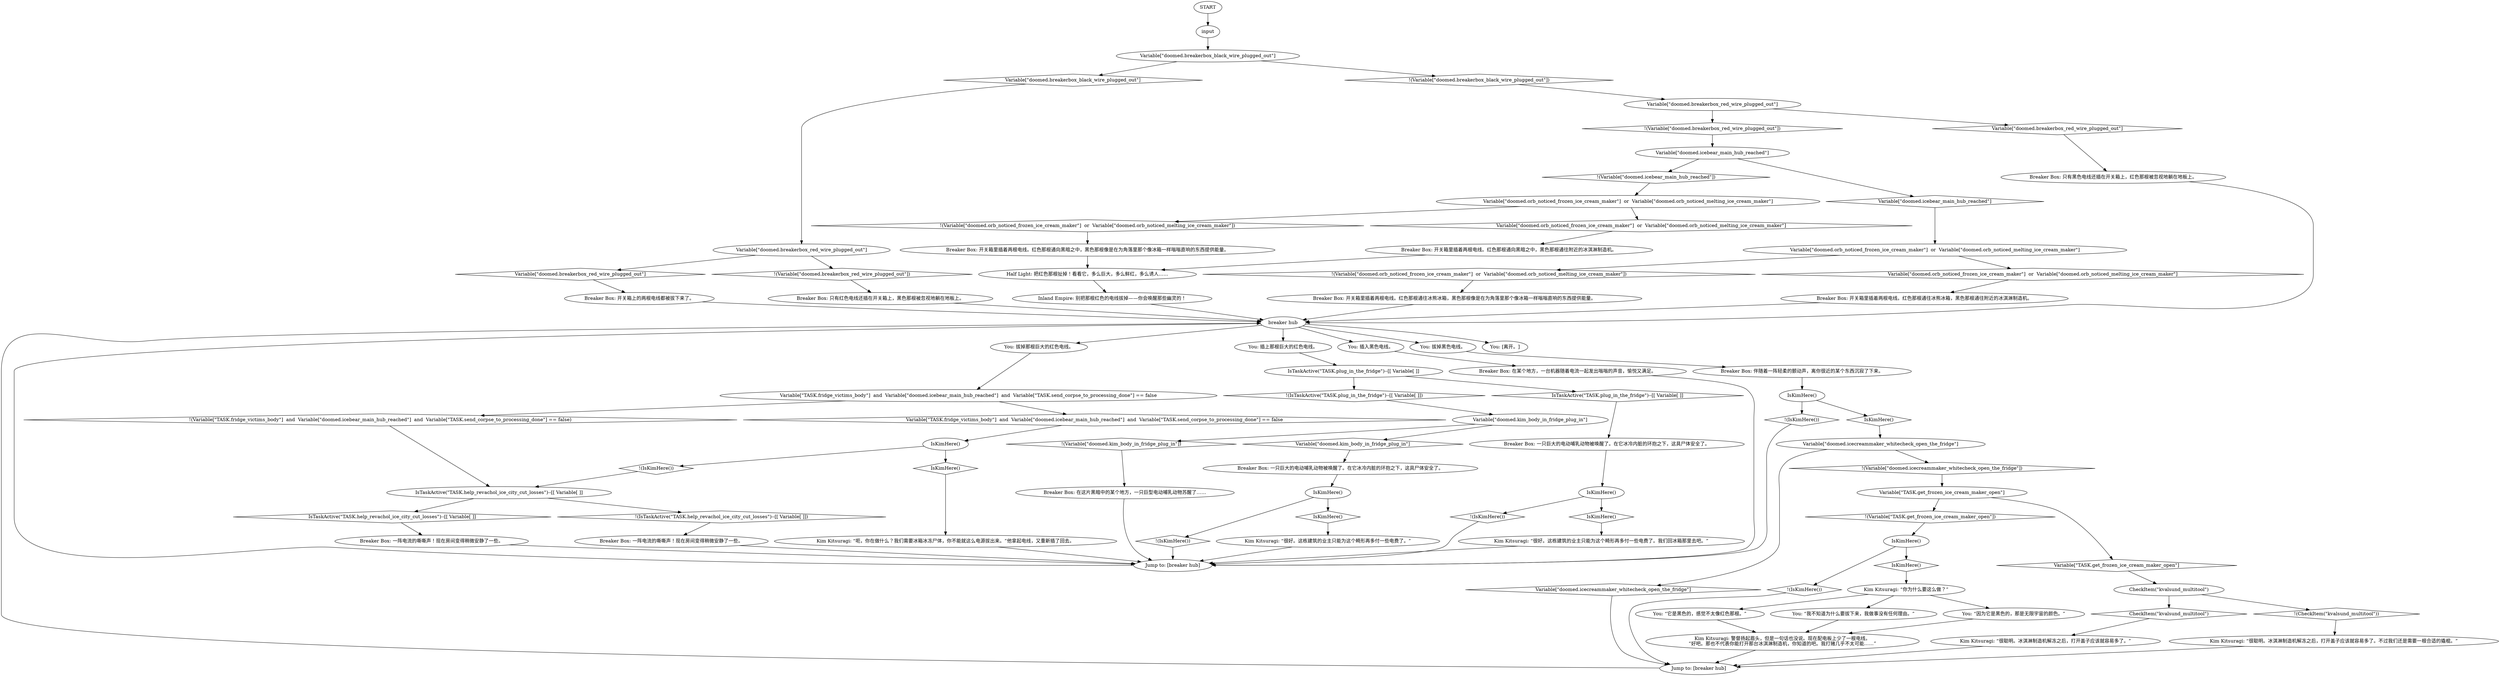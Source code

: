 # DOOMED / BREAKER BOX
# Doomed cellar, breaker box. DONE. 
#
#Get task finished for locate a fridge if you need to plug the fridge back in.
# ==================================================
digraph G {
	  0 [label="START"];
	  1 [label="input"];
	  2 [label="Jump to: [breaker hub]"];
	  3 [label="IsKimHere()"];
	  4 [label="IsKimHere()", shape=diamond];
	  5 [label="!(IsKimHere())", shape=diamond];
	  6 [label="Variable[\"doomed.breakerbox_black_wire_plugged_out\"]"];
	  7 [label="Variable[\"doomed.breakerbox_black_wire_plugged_out\"]", shape=diamond];
	  8 [label="!(Variable[\"doomed.breakerbox_black_wire_plugged_out\"])", shape=diamond];
	  9 [label="Kim Kitsuragi: “很好。这栋建筑的业主只能为这个畸形再多付一些电费了。我们回冰箱那里去吧。”"];
	  10 [label="IsTaskActive(\"TASK.help_revachol_ice_city_cut_losses\")--[[ Variable[ ]]"];
	  11 [label="IsTaskActive(\"TASK.help_revachol_ice_city_cut_losses\")--[[ Variable[ ]]", shape=diamond];
	  12 [label="!(IsTaskActive(\"TASK.help_revachol_ice_city_cut_losses\")--[[ Variable[ ]])", shape=diamond];
	  14 [label="Half Light: 把红色那根扯掉！看看它，多么巨大，多么鲜红，多么诱人……"];
	  15 [label="Breaker Box: 开关箱里插着两根电线。红色那根通向黑暗之中，黑色那根像是在为角落里那个像冰箱一样嗡嗡直响的东西提供能量。"];
	  16 [label="Variable[\"doomed.icebear_main_hub_reached\"]"];
	  17 [label="Variable[\"doomed.icebear_main_hub_reached\"]", shape=diamond];
	  18 [label="!(Variable[\"doomed.icebear_main_hub_reached\"])", shape=diamond];
	  19 [label="Variable[\"doomed.icecreammaker_whitecheck_open_the_fridge\"]"];
	  20 [label="Variable[\"doomed.icecreammaker_whitecheck_open_the_fridge\"]", shape=diamond];
	  21 [label="!(Variable[\"doomed.icecreammaker_whitecheck_open_the_fridge\"])", shape=diamond];
	  22 [label="Variable[\"TASK.get_frozen_ice_cream_maker_open\"]"];
	  23 [label="Variable[\"TASK.get_frozen_ice_cream_maker_open\"]", shape=diamond];
	  24 [label="!(Variable[\"TASK.get_frozen_ice_cream_maker_open\"])", shape=diamond];
	  25 [label="Breaker Box: 开关箱里插着两根电线。红色那根通往冰熊冰箱，黑色那根像是在为角落里那个像冰箱一样嗡嗡直响的东西提供能量。"];
	  26 [label="Kim Kitsuragi: 警督扬起眉头，但是一句话也没说。现在配电板上少了一根电线。\n“好吧。那也不代表你能打开那台冰淇淋制造机，你知道的吧。我打赌几乎不太可能……”"];
	  27 [label="Kim Kitsuragi: “很好。这栋建筑的业主只能为这个畸形再多付一些电费了。”"];
	  28 [label="Breaker Box: 在这片黑暗中的某个地方，一只巨型电动哺乳动物苏醒了……"];
	  29 [label="Variable[\"doomed.orb_noticed_frozen_ice_cream_maker\"]  or  Variable[\"doomed.orb_noticed_melting_ice_cream_maker\"]"];
	  30 [label="Variable[\"doomed.orb_noticed_frozen_ice_cream_maker\"]  or  Variable[\"doomed.orb_noticed_melting_ice_cream_maker\"]", shape=diamond];
	  31 [label="!(Variable[\"doomed.orb_noticed_frozen_ice_cream_maker\"]  or  Variable[\"doomed.orb_noticed_melting_ice_cream_maker\"])", shape=diamond];
	  32 [label="Jump to: [breaker hub]"];
	  33 [label="Kim Kitsuragi: “很聪明。冰淇淋制造机解冻之后，打开盖子应该就容易多了。不过我们还是需要一根合适的撬棍。”"];
	  34 [label="IsTaskActive(\"TASK.plug_in_the_fridge\")--[[ Variable[ ]]"];
	  35 [label="IsTaskActive(\"TASK.plug_in_the_fridge\")--[[ Variable[ ]]", shape=diamond];
	  36 [label="!(IsTaskActive(\"TASK.plug_in_the_fridge\")--[[ Variable[ ]])", shape=diamond];
	  37 [label="IsKimHere()"];
	  38 [label="IsKimHere()", shape=diamond];
	  39 [label="!(IsKimHere())", shape=diamond];
	  40 [label="You: “它是黑色的，感觉不太像红色那根。”"];
	  41 [label="Variable[\"doomed.breakerbox_red_wire_plugged_out\"]"];
	  42 [label="Variable[\"doomed.breakerbox_red_wire_plugged_out\"]", shape=diamond];
	  43 [label="!(Variable[\"doomed.breakerbox_red_wire_plugged_out\"])", shape=diamond];
	  44 [label="You: 拔掉那根巨大的红色电线。"];
	  45 [label="Breaker Box: 开关箱里插着两根电线。红色那根通往冰熊冰箱，黑色那根通往附近的冰淇淋制造机。"];
	  46 [label="Breaker Box: 只有黑色电线还插在开关箱上，红色那根被忽视地躺在地板上。"];
	  47 [label="Breaker Box: 一只巨大的电动哺乳动物被唤醒了。在它冰冷内脏的环抱之下，这具尸体安全了。"];
	  48 [label="Variable[\"doomed.orb_noticed_frozen_ice_cream_maker\"]  or  Variable[\"doomed.orb_noticed_melting_ice_cream_maker\"]"];
	  49 [label="Variable[\"doomed.orb_noticed_frozen_ice_cream_maker\"]  or  Variable[\"doomed.orb_noticed_melting_ice_cream_maker\"]", shape=diamond];
	  50 [label="!(Variable[\"doomed.orb_noticed_frozen_ice_cream_maker\"]  or  Variable[\"doomed.orb_noticed_melting_ice_cream_maker\"])", shape=diamond];
	  51 [label="Breaker Box: 只有红色电线还插在开关箱上，黑色那根被忽视地躺在地板上。"];
	  52 [label="Variable[\"doomed.kim_body_in_fridge_plug_in\"]"];
	  53 [label="Variable[\"doomed.kim_body_in_fridge_plug_in\"]", shape=diamond];
	  54 [label="!(Variable[\"doomed.kim_body_in_fridge_plug_in\"])", shape=diamond];
	  55 [label="CheckItem(\"kvalsund_multitool\")"];
	  56 [label="CheckItem(\"kvalsund_multitool\")", shape=diamond];
	  57 [label="!(CheckItem(\"kvalsund_multitool\"))", shape=diamond];
	  58 [label="You: 插上那根巨大的红色电线。"];
	  59 [label="Breaker Box: 在某个地方，一台机器随着电流一起发出嗡嗡的声音，愉悦又满足。"];
	  60 [label="Kim Kitsuragi: “很聪明。冰淇淋制造机解冻之后，打开盖子应该就容易多了。”"];
	  61 [label="Inland Empire: 别把那根红色的电线拔掉——你会唤醒那些幽灵的！"];
	  62 [label="You: “我不知道为什么要拔下来，我做事没有任何理由。”"];
	  63 [label="Variable[\"TASK.fridge_victims_body\"]  and  Variable[\"doomed.icebear_main_hub_reached\"]  and  Variable[\"TASK.send_corpse_to_processing_done\"] == false"];
	  64 [label="Variable[\"TASK.fridge_victims_body\"]  and  Variable[\"doomed.icebear_main_hub_reached\"]  and  Variable[\"TASK.send_corpse_to_processing_done\"] == false", shape=diamond];
	  65 [label="!(Variable[\"TASK.fridge_victims_body\"]  and  Variable[\"doomed.icebear_main_hub_reached\"]  and  Variable[\"TASK.send_corpse_to_processing_done\"] == false)", shape=diamond];
	  66 [label="breaker hub"];
	  67 [label="You: “因为它是黑色的，那是无限宇宙的颜色。”"];
	  68 [label="Breaker Box: 开关箱上的两根电线都被拔下来了。"];
	  69 [label="You: 插入黑色电线。"];
	  70 [label="Breaker Box: 开关箱里插着两根电线。红色那根通向黑暗之中，黑色那根通往附近的冰淇淋制造机。"];
	  71 [label="Kim Kitsuragi: “你为什么要这么做？”"];
	  72 [label="IsKimHere()"];
	  73 [label="IsKimHere()", shape=diamond];
	  74 [label="!(IsKimHere())", shape=diamond];
	  75 [label="Kim Kitsuragi: “呃，你在做什么？我们需要冰箱冰冻尸体，你不能就这么电源拔出来。”他拿起电线，又重新插了回去。"];
	  76 [label="You: 拔掉黑色电线。"];
	  77 [label="IsKimHere()"];
	  78 [label="IsKimHere()", shape=diamond];
	  79 [label="!(IsKimHere())", shape=diamond];
	  80 [label="Breaker Box: 一只巨大的电动哺乳动物被唤醒了。在它冰冷内脏的环抱之下，这具尸体安全了。"];
	  81 [label="You: [离开。]"];
	  82 [label="Breaker Box: 伴随着一阵轻柔的颤动声，离你很近的某个东西沉寂了下来。"];
	  83 [label="Breaker Box: 一阵电流的嘶嘶声！现在房间变得稍微安静了一些。"];
	  84 [label="Breaker Box: 一阵电流的嘶嘶声！现在房间变得稍微安静了一些。"];
	  85 [label="IsKimHere()"];
	  86 [label="IsKimHere()", shape=diamond];
	  87 [label="!(IsKimHere())", shape=diamond];
	  88 [label="Variable[\"doomed.breakerbox_red_wire_plugged_out\"]"];
	  89 [label="Variable[\"doomed.breakerbox_red_wire_plugged_out\"]", shape=diamond];
	  90 [label="!(Variable[\"doomed.breakerbox_red_wire_plugged_out\"])", shape=diamond];
	  0 -> 1
	  1 -> 6
	  2 -> 66
	  3 -> 4
	  3 -> 5
	  4 -> 27
	  5 -> 32
	  6 -> 8
	  6 -> 7
	  7 -> 88
	  8 -> 41
	  9 -> 32
	  10 -> 11
	  10 -> 12
	  11 -> 84
	  12 -> 83
	  14 -> 61
	  15 -> 14
	  16 -> 17
	  16 -> 18
	  17 -> 48
	  18 -> 29
	  19 -> 20
	  19 -> 21
	  20 -> 2
	  21 -> 22
	  22 -> 24
	  22 -> 23
	  23 -> 55
	  24 -> 85
	  25 -> 66
	  26 -> 2
	  27 -> 32
	  28 -> 32
	  29 -> 30
	  29 -> 31
	  30 -> 70
	  31 -> 15
	  32 -> 66
	  33 -> 2
	  34 -> 35
	  34 -> 36
	  35 -> 47
	  36 -> 52
	  37 -> 38
	  37 -> 39
	  38 -> 75
	  39 -> 10
	  40 -> 26
	  41 -> 42
	  41 -> 43
	  42 -> 46
	  43 -> 16
	  44 -> 63
	  45 -> 66
	  46 -> 66
	  47 -> 72
	  48 -> 49
	  48 -> 50
	  49 -> 45
	  50 -> 25
	  51 -> 66
	  52 -> 53
	  52 -> 54
	  53 -> 80
	  54 -> 28
	  55 -> 56
	  55 -> 57
	  56 -> 60
	  57 -> 33
	  58 -> 34
	  59 -> 32
	  60 -> 2
	  61 -> 66
	  62 -> 26
	  63 -> 64
	  63 -> 65
	  64 -> 37
	  65 -> 10
	  66 -> 69
	  66 -> 44
	  66 -> 76
	  66 -> 81
	  66 -> 58
	  67 -> 26
	  68 -> 66
	  69 -> 59
	  70 -> 14
	  71 -> 40
	  71 -> 67
	  71 -> 62
	  72 -> 73
	  72 -> 74
	  73 -> 9
	  74 -> 32
	  75 -> 32
	  76 -> 82
	  77 -> 78
	  77 -> 79
	  78 -> 19
	  79 -> 32
	  80 -> 3
	  82 -> 77
	  83 -> 32
	  84 -> 32
	  85 -> 86
	  85 -> 87
	  86 -> 71
	  87 -> 2
	  88 -> 89
	  88 -> 90
	  89 -> 68
	  90 -> 51
}

